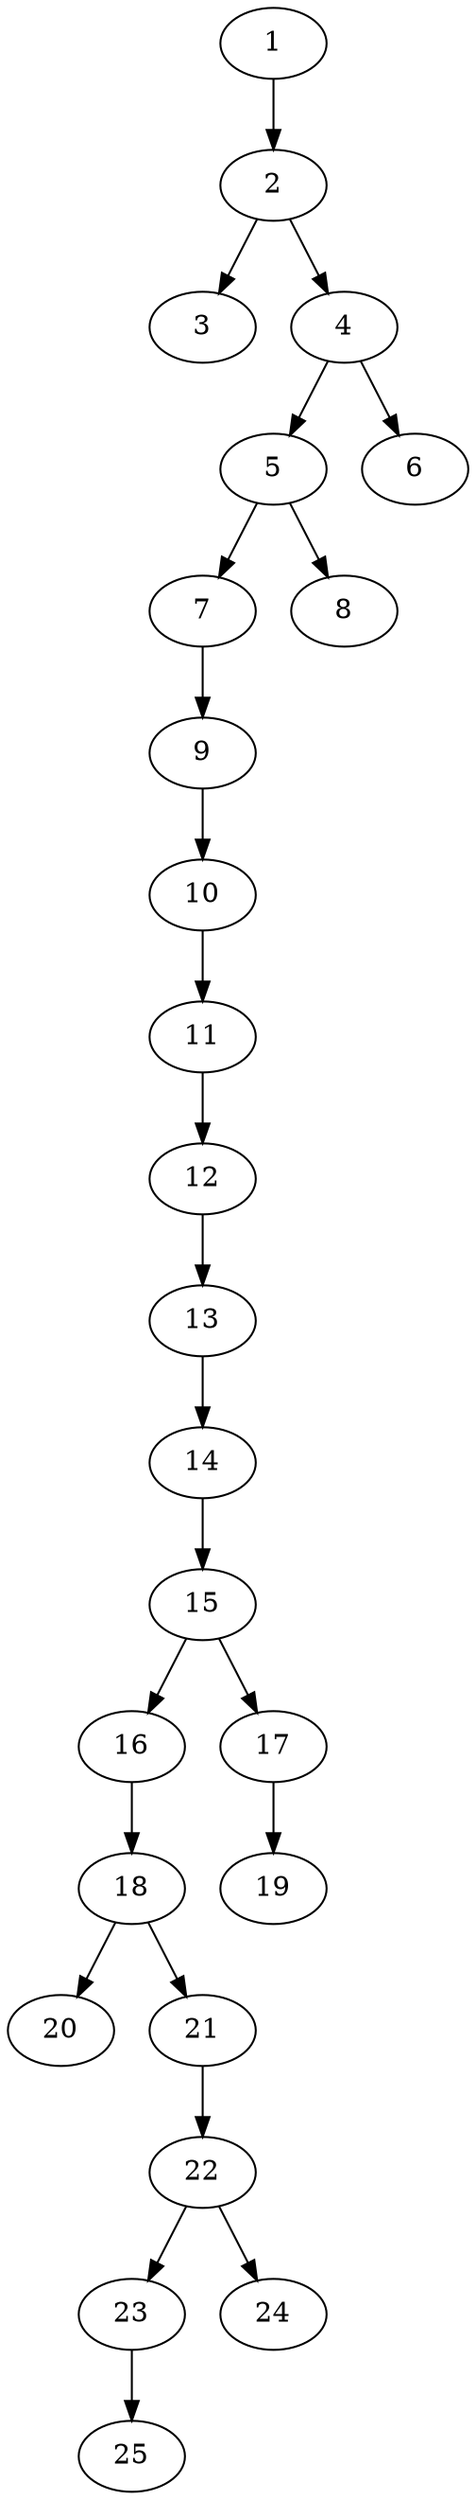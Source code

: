 // DAG automatically generated by daggen at Thu Oct  3 14:00:40 2019
// ./daggen --dot -n 25 --ccr 0.4 --fat 0.3 --regular 0.9 --density 0.5 --mindata 5242880 --maxdata 52428800 
digraph G {
  1 [size="114519040", alpha="0.02", expect_size="45807616"] 
  1 -> 2 [size ="45807616"]
  2 [size="116451840", alpha="0.06", expect_size="46580736"] 
  2 -> 3 [size ="46580736"]
  2 -> 4 [size ="46580736"]
  3 [size="58170880", alpha="0.00", expect_size="23268352"] 
  4 [size="84894720", alpha="0.04", expect_size="33957888"] 
  4 -> 5 [size ="33957888"]
  4 -> 6 [size ="33957888"]
  5 [size="31923200", alpha="0.07", expect_size="12769280"] 
  5 -> 7 [size ="12769280"]
  5 -> 8 [size ="12769280"]
  6 [size="91072000", alpha="0.19", expect_size="36428800"] 
  7 [size="17907200", alpha="0.01", expect_size="7162880"] 
  7 -> 9 [size ="7162880"]
  8 [size="44364800", alpha="0.11", expect_size="17745920"] 
  9 [size="87257600", alpha="0.03", expect_size="34903040"] 
  9 -> 10 [size ="34903040"]
  10 [size="79854080", alpha="0.14", expect_size="31941632"] 
  10 -> 11 [size ="31941632"]
  11 [size="28270080", alpha="0.06", expect_size="11308032"] 
  11 -> 12 [size ="11308032"]
  12 [size="37263360", alpha="0.14", expect_size="14905344"] 
  12 -> 13 [size ="14905344"]
  13 [size="72028160", alpha="0.03", expect_size="28811264"] 
  13 -> 14 [size ="28811264"]
  14 [size="74816000", alpha="0.04", expect_size="29926400"] 
  14 -> 15 [size ="29926400"]
  15 [size="96960000", alpha="0.08", expect_size="38784000"] 
  15 -> 16 [size ="38784000"]
  15 -> 17 [size ="38784000"]
  16 [size="20590080", alpha="0.05", expect_size="8236032"] 
  16 -> 18 [size ="8236032"]
  17 [size="16235520", alpha="0.08", expect_size="6494208"] 
  17 -> 19 [size ="6494208"]
  18 [size="20444160", alpha="0.18", expect_size="8177664"] 
  18 -> 20 [size ="8177664"]
  18 -> 21 [size ="8177664"]
  19 [size="82662400", alpha="0.01", expect_size="33064960"] 
  20 [size="102110720", alpha="0.11", expect_size="40844288"] 
  21 [size="65000960", alpha="0.19", expect_size="26000384"] 
  21 -> 22 [size ="26000384"]
  22 [size="99294720", alpha="0.05", expect_size="39717888"] 
  22 -> 23 [size ="39717888"]
  22 -> 24 [size ="39717888"]
  23 [size="66206720", alpha="0.18", expect_size="26482688"] 
  23 -> 25 [size ="26482688"]
  24 [size="82956800", alpha="0.03", expect_size="33182720"] 
  25 [size="106106880", alpha="0.12", expect_size="42442752"] 
}
